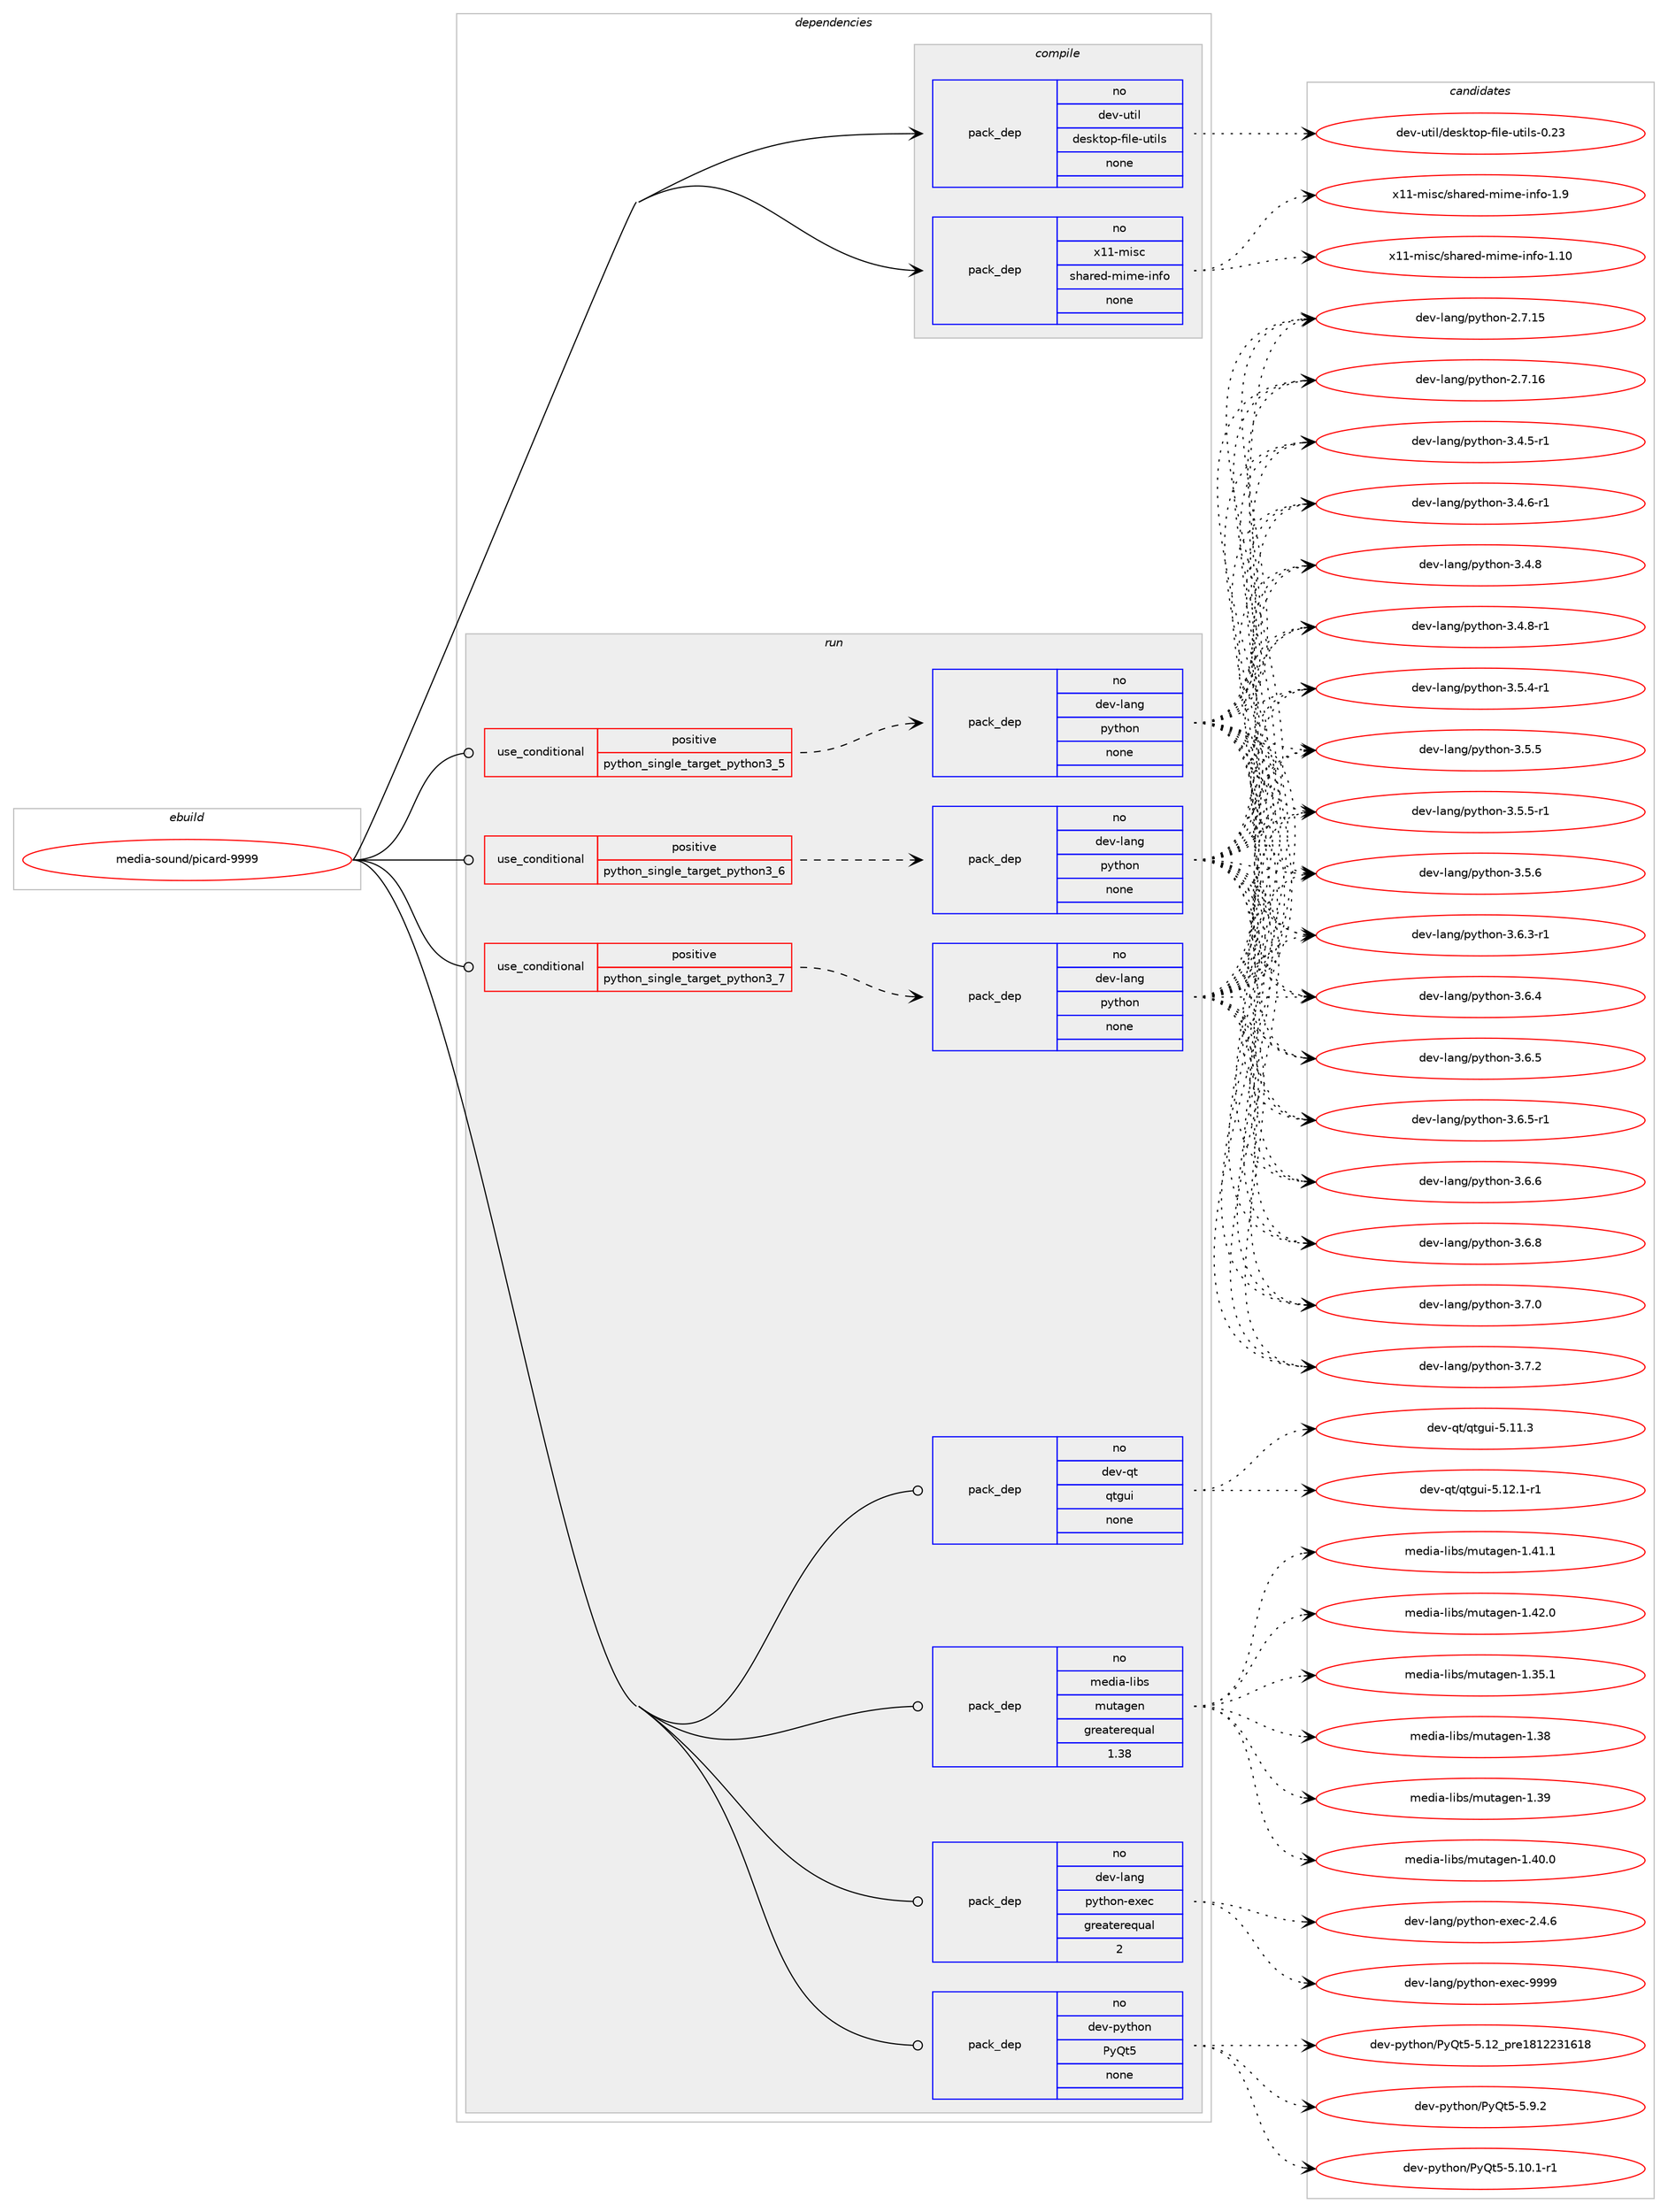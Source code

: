 digraph prolog {

# *************
# Graph options
# *************

newrank=true;
concentrate=true;
compound=true;
graph [rankdir=LR,fontname=Helvetica,fontsize=10,ranksep=1.5];#, ranksep=2.5, nodesep=0.2];
edge  [arrowhead=vee];
node  [fontname=Helvetica,fontsize=10];

# **********
# The ebuild
# **********

subgraph cluster_leftcol {
color=gray;
rank=same;
label=<<i>ebuild</i>>;
id [label="media-sound/picard-9999", color=red, width=4, href="../media-sound/picard-9999.svg"];
}

# ****************
# The dependencies
# ****************

subgraph cluster_midcol {
color=gray;
label=<<i>dependencies</i>>;
subgraph cluster_compile {
fillcolor="#eeeeee";
style=filled;
label=<<i>compile</i>>;
subgraph pack1164839 {
dependency1628981 [label=<<TABLE BORDER="0" CELLBORDER="1" CELLSPACING="0" CELLPADDING="4" WIDTH="220"><TR><TD ROWSPAN="6" CELLPADDING="30">pack_dep</TD></TR><TR><TD WIDTH="110">no</TD></TR><TR><TD>dev-util</TD></TR><TR><TD>desktop-file-utils</TD></TR><TR><TD>none</TD></TR><TR><TD></TD></TR></TABLE>>, shape=none, color=blue];
}
id:e -> dependency1628981:w [weight=20,style="solid",arrowhead="vee"];
subgraph pack1164840 {
dependency1628982 [label=<<TABLE BORDER="0" CELLBORDER="1" CELLSPACING="0" CELLPADDING="4" WIDTH="220"><TR><TD ROWSPAN="6" CELLPADDING="30">pack_dep</TD></TR><TR><TD WIDTH="110">no</TD></TR><TR><TD>x11-misc</TD></TR><TR><TD>shared-mime-info</TD></TR><TR><TD>none</TD></TR><TR><TD></TD></TR></TABLE>>, shape=none, color=blue];
}
id:e -> dependency1628982:w [weight=20,style="solid",arrowhead="vee"];
}
subgraph cluster_compileandrun {
fillcolor="#eeeeee";
style=filled;
label=<<i>compile and run</i>>;
}
subgraph cluster_run {
fillcolor="#eeeeee";
style=filled;
label=<<i>run</i>>;
subgraph cond437835 {
dependency1628983 [label=<<TABLE BORDER="0" CELLBORDER="1" CELLSPACING="0" CELLPADDING="4"><TR><TD ROWSPAN="3" CELLPADDING="10">use_conditional</TD></TR><TR><TD>positive</TD></TR><TR><TD>python_single_target_python3_5</TD></TR></TABLE>>, shape=none, color=red];
subgraph pack1164841 {
dependency1628984 [label=<<TABLE BORDER="0" CELLBORDER="1" CELLSPACING="0" CELLPADDING="4" WIDTH="220"><TR><TD ROWSPAN="6" CELLPADDING="30">pack_dep</TD></TR><TR><TD WIDTH="110">no</TD></TR><TR><TD>dev-lang</TD></TR><TR><TD>python</TD></TR><TR><TD>none</TD></TR><TR><TD></TD></TR></TABLE>>, shape=none, color=blue];
}
dependency1628983:e -> dependency1628984:w [weight=20,style="dashed",arrowhead="vee"];
}
id:e -> dependency1628983:w [weight=20,style="solid",arrowhead="odot"];
subgraph cond437836 {
dependency1628985 [label=<<TABLE BORDER="0" CELLBORDER="1" CELLSPACING="0" CELLPADDING="4"><TR><TD ROWSPAN="3" CELLPADDING="10">use_conditional</TD></TR><TR><TD>positive</TD></TR><TR><TD>python_single_target_python3_6</TD></TR></TABLE>>, shape=none, color=red];
subgraph pack1164842 {
dependency1628986 [label=<<TABLE BORDER="0" CELLBORDER="1" CELLSPACING="0" CELLPADDING="4" WIDTH="220"><TR><TD ROWSPAN="6" CELLPADDING="30">pack_dep</TD></TR><TR><TD WIDTH="110">no</TD></TR><TR><TD>dev-lang</TD></TR><TR><TD>python</TD></TR><TR><TD>none</TD></TR><TR><TD></TD></TR></TABLE>>, shape=none, color=blue];
}
dependency1628985:e -> dependency1628986:w [weight=20,style="dashed",arrowhead="vee"];
}
id:e -> dependency1628985:w [weight=20,style="solid",arrowhead="odot"];
subgraph cond437837 {
dependency1628987 [label=<<TABLE BORDER="0" CELLBORDER="1" CELLSPACING="0" CELLPADDING="4"><TR><TD ROWSPAN="3" CELLPADDING="10">use_conditional</TD></TR><TR><TD>positive</TD></TR><TR><TD>python_single_target_python3_7</TD></TR></TABLE>>, shape=none, color=red];
subgraph pack1164843 {
dependency1628988 [label=<<TABLE BORDER="0" CELLBORDER="1" CELLSPACING="0" CELLPADDING="4" WIDTH="220"><TR><TD ROWSPAN="6" CELLPADDING="30">pack_dep</TD></TR><TR><TD WIDTH="110">no</TD></TR><TR><TD>dev-lang</TD></TR><TR><TD>python</TD></TR><TR><TD>none</TD></TR><TR><TD></TD></TR></TABLE>>, shape=none, color=blue];
}
dependency1628987:e -> dependency1628988:w [weight=20,style="dashed",arrowhead="vee"];
}
id:e -> dependency1628987:w [weight=20,style="solid",arrowhead="odot"];
subgraph pack1164844 {
dependency1628989 [label=<<TABLE BORDER="0" CELLBORDER="1" CELLSPACING="0" CELLPADDING="4" WIDTH="220"><TR><TD ROWSPAN="6" CELLPADDING="30">pack_dep</TD></TR><TR><TD WIDTH="110">no</TD></TR><TR><TD>dev-lang</TD></TR><TR><TD>python-exec</TD></TR><TR><TD>greaterequal</TD></TR><TR><TD>2</TD></TR></TABLE>>, shape=none, color=blue];
}
id:e -> dependency1628989:w [weight=20,style="solid",arrowhead="odot"];
subgraph pack1164845 {
dependency1628990 [label=<<TABLE BORDER="0" CELLBORDER="1" CELLSPACING="0" CELLPADDING="4" WIDTH="220"><TR><TD ROWSPAN="6" CELLPADDING="30">pack_dep</TD></TR><TR><TD WIDTH="110">no</TD></TR><TR><TD>dev-python</TD></TR><TR><TD>PyQt5</TD></TR><TR><TD>none</TD></TR><TR><TD></TD></TR></TABLE>>, shape=none, color=blue];
}
id:e -> dependency1628990:w [weight=20,style="solid",arrowhead="odot"];
subgraph pack1164846 {
dependency1628991 [label=<<TABLE BORDER="0" CELLBORDER="1" CELLSPACING="0" CELLPADDING="4" WIDTH="220"><TR><TD ROWSPAN="6" CELLPADDING="30">pack_dep</TD></TR><TR><TD WIDTH="110">no</TD></TR><TR><TD>dev-qt</TD></TR><TR><TD>qtgui</TD></TR><TR><TD>none</TD></TR><TR><TD></TD></TR></TABLE>>, shape=none, color=blue];
}
id:e -> dependency1628991:w [weight=20,style="solid",arrowhead="odot"];
subgraph pack1164847 {
dependency1628992 [label=<<TABLE BORDER="0" CELLBORDER="1" CELLSPACING="0" CELLPADDING="4" WIDTH="220"><TR><TD ROWSPAN="6" CELLPADDING="30">pack_dep</TD></TR><TR><TD WIDTH="110">no</TD></TR><TR><TD>media-libs</TD></TR><TR><TD>mutagen</TD></TR><TR><TD>greaterequal</TD></TR><TR><TD>1.38</TD></TR></TABLE>>, shape=none, color=blue];
}
id:e -> dependency1628992:w [weight=20,style="solid",arrowhead="odot"];
}
}

# **************
# The candidates
# **************

subgraph cluster_choices {
rank=same;
color=gray;
label=<<i>candidates</i>>;

subgraph choice1164839 {
color=black;
nodesep=1;
choice100101118451171161051084710010111510711611111245102105108101451171161051081154548465051 [label="dev-util/desktop-file-utils-0.23", color=red, width=4,href="../dev-util/desktop-file-utils-0.23.svg"];
dependency1628981:e -> choice100101118451171161051084710010111510711611111245102105108101451171161051081154548465051:w [style=dotted,weight="100"];
}
subgraph choice1164840 {
color=black;
nodesep=1;
choice12049494510910511599471151049711410110045109105109101451051101021114549464948 [label="x11-misc/shared-mime-info-1.10", color=red, width=4,href="../x11-misc/shared-mime-info-1.10.svg"];
choice120494945109105115994711510497114101100451091051091014510511010211145494657 [label="x11-misc/shared-mime-info-1.9", color=red, width=4,href="../x11-misc/shared-mime-info-1.9.svg"];
dependency1628982:e -> choice12049494510910511599471151049711410110045109105109101451051101021114549464948:w [style=dotted,weight="100"];
dependency1628982:e -> choice120494945109105115994711510497114101100451091051091014510511010211145494657:w [style=dotted,weight="100"];
}
subgraph choice1164841 {
color=black;
nodesep=1;
choice10010111845108971101034711212111610411111045504655464953 [label="dev-lang/python-2.7.15", color=red, width=4,href="../dev-lang/python-2.7.15.svg"];
choice10010111845108971101034711212111610411111045504655464954 [label="dev-lang/python-2.7.16", color=red, width=4,href="../dev-lang/python-2.7.16.svg"];
choice1001011184510897110103471121211161041111104551465246534511449 [label="dev-lang/python-3.4.5-r1", color=red, width=4,href="../dev-lang/python-3.4.5-r1.svg"];
choice1001011184510897110103471121211161041111104551465246544511449 [label="dev-lang/python-3.4.6-r1", color=red, width=4,href="../dev-lang/python-3.4.6-r1.svg"];
choice100101118451089711010347112121116104111110455146524656 [label="dev-lang/python-3.4.8", color=red, width=4,href="../dev-lang/python-3.4.8.svg"];
choice1001011184510897110103471121211161041111104551465246564511449 [label="dev-lang/python-3.4.8-r1", color=red, width=4,href="../dev-lang/python-3.4.8-r1.svg"];
choice1001011184510897110103471121211161041111104551465346524511449 [label="dev-lang/python-3.5.4-r1", color=red, width=4,href="../dev-lang/python-3.5.4-r1.svg"];
choice100101118451089711010347112121116104111110455146534653 [label="dev-lang/python-3.5.5", color=red, width=4,href="../dev-lang/python-3.5.5.svg"];
choice1001011184510897110103471121211161041111104551465346534511449 [label="dev-lang/python-3.5.5-r1", color=red, width=4,href="../dev-lang/python-3.5.5-r1.svg"];
choice100101118451089711010347112121116104111110455146534654 [label="dev-lang/python-3.5.6", color=red, width=4,href="../dev-lang/python-3.5.6.svg"];
choice1001011184510897110103471121211161041111104551465446514511449 [label="dev-lang/python-3.6.3-r1", color=red, width=4,href="../dev-lang/python-3.6.3-r1.svg"];
choice100101118451089711010347112121116104111110455146544652 [label="dev-lang/python-3.6.4", color=red, width=4,href="../dev-lang/python-3.6.4.svg"];
choice100101118451089711010347112121116104111110455146544653 [label="dev-lang/python-3.6.5", color=red, width=4,href="../dev-lang/python-3.6.5.svg"];
choice1001011184510897110103471121211161041111104551465446534511449 [label="dev-lang/python-3.6.5-r1", color=red, width=4,href="../dev-lang/python-3.6.5-r1.svg"];
choice100101118451089711010347112121116104111110455146544654 [label="dev-lang/python-3.6.6", color=red, width=4,href="../dev-lang/python-3.6.6.svg"];
choice100101118451089711010347112121116104111110455146544656 [label="dev-lang/python-3.6.8", color=red, width=4,href="../dev-lang/python-3.6.8.svg"];
choice100101118451089711010347112121116104111110455146554648 [label="dev-lang/python-3.7.0", color=red, width=4,href="../dev-lang/python-3.7.0.svg"];
choice100101118451089711010347112121116104111110455146554650 [label="dev-lang/python-3.7.2", color=red, width=4,href="../dev-lang/python-3.7.2.svg"];
dependency1628984:e -> choice10010111845108971101034711212111610411111045504655464953:w [style=dotted,weight="100"];
dependency1628984:e -> choice10010111845108971101034711212111610411111045504655464954:w [style=dotted,weight="100"];
dependency1628984:e -> choice1001011184510897110103471121211161041111104551465246534511449:w [style=dotted,weight="100"];
dependency1628984:e -> choice1001011184510897110103471121211161041111104551465246544511449:w [style=dotted,weight="100"];
dependency1628984:e -> choice100101118451089711010347112121116104111110455146524656:w [style=dotted,weight="100"];
dependency1628984:e -> choice1001011184510897110103471121211161041111104551465246564511449:w [style=dotted,weight="100"];
dependency1628984:e -> choice1001011184510897110103471121211161041111104551465346524511449:w [style=dotted,weight="100"];
dependency1628984:e -> choice100101118451089711010347112121116104111110455146534653:w [style=dotted,weight="100"];
dependency1628984:e -> choice1001011184510897110103471121211161041111104551465346534511449:w [style=dotted,weight="100"];
dependency1628984:e -> choice100101118451089711010347112121116104111110455146534654:w [style=dotted,weight="100"];
dependency1628984:e -> choice1001011184510897110103471121211161041111104551465446514511449:w [style=dotted,weight="100"];
dependency1628984:e -> choice100101118451089711010347112121116104111110455146544652:w [style=dotted,weight="100"];
dependency1628984:e -> choice100101118451089711010347112121116104111110455146544653:w [style=dotted,weight="100"];
dependency1628984:e -> choice1001011184510897110103471121211161041111104551465446534511449:w [style=dotted,weight="100"];
dependency1628984:e -> choice100101118451089711010347112121116104111110455146544654:w [style=dotted,weight="100"];
dependency1628984:e -> choice100101118451089711010347112121116104111110455146544656:w [style=dotted,weight="100"];
dependency1628984:e -> choice100101118451089711010347112121116104111110455146554648:w [style=dotted,weight="100"];
dependency1628984:e -> choice100101118451089711010347112121116104111110455146554650:w [style=dotted,weight="100"];
}
subgraph choice1164842 {
color=black;
nodesep=1;
choice10010111845108971101034711212111610411111045504655464953 [label="dev-lang/python-2.7.15", color=red, width=4,href="../dev-lang/python-2.7.15.svg"];
choice10010111845108971101034711212111610411111045504655464954 [label="dev-lang/python-2.7.16", color=red, width=4,href="../dev-lang/python-2.7.16.svg"];
choice1001011184510897110103471121211161041111104551465246534511449 [label="dev-lang/python-3.4.5-r1", color=red, width=4,href="../dev-lang/python-3.4.5-r1.svg"];
choice1001011184510897110103471121211161041111104551465246544511449 [label="dev-lang/python-3.4.6-r1", color=red, width=4,href="../dev-lang/python-3.4.6-r1.svg"];
choice100101118451089711010347112121116104111110455146524656 [label="dev-lang/python-3.4.8", color=red, width=4,href="../dev-lang/python-3.4.8.svg"];
choice1001011184510897110103471121211161041111104551465246564511449 [label="dev-lang/python-3.4.8-r1", color=red, width=4,href="../dev-lang/python-3.4.8-r1.svg"];
choice1001011184510897110103471121211161041111104551465346524511449 [label="dev-lang/python-3.5.4-r1", color=red, width=4,href="../dev-lang/python-3.5.4-r1.svg"];
choice100101118451089711010347112121116104111110455146534653 [label="dev-lang/python-3.5.5", color=red, width=4,href="../dev-lang/python-3.5.5.svg"];
choice1001011184510897110103471121211161041111104551465346534511449 [label="dev-lang/python-3.5.5-r1", color=red, width=4,href="../dev-lang/python-3.5.5-r1.svg"];
choice100101118451089711010347112121116104111110455146534654 [label="dev-lang/python-3.5.6", color=red, width=4,href="../dev-lang/python-3.5.6.svg"];
choice1001011184510897110103471121211161041111104551465446514511449 [label="dev-lang/python-3.6.3-r1", color=red, width=4,href="../dev-lang/python-3.6.3-r1.svg"];
choice100101118451089711010347112121116104111110455146544652 [label="dev-lang/python-3.6.4", color=red, width=4,href="../dev-lang/python-3.6.4.svg"];
choice100101118451089711010347112121116104111110455146544653 [label="dev-lang/python-3.6.5", color=red, width=4,href="../dev-lang/python-3.6.5.svg"];
choice1001011184510897110103471121211161041111104551465446534511449 [label="dev-lang/python-3.6.5-r1", color=red, width=4,href="../dev-lang/python-3.6.5-r1.svg"];
choice100101118451089711010347112121116104111110455146544654 [label="dev-lang/python-3.6.6", color=red, width=4,href="../dev-lang/python-3.6.6.svg"];
choice100101118451089711010347112121116104111110455146544656 [label="dev-lang/python-3.6.8", color=red, width=4,href="../dev-lang/python-3.6.8.svg"];
choice100101118451089711010347112121116104111110455146554648 [label="dev-lang/python-3.7.0", color=red, width=4,href="../dev-lang/python-3.7.0.svg"];
choice100101118451089711010347112121116104111110455146554650 [label="dev-lang/python-3.7.2", color=red, width=4,href="../dev-lang/python-3.7.2.svg"];
dependency1628986:e -> choice10010111845108971101034711212111610411111045504655464953:w [style=dotted,weight="100"];
dependency1628986:e -> choice10010111845108971101034711212111610411111045504655464954:w [style=dotted,weight="100"];
dependency1628986:e -> choice1001011184510897110103471121211161041111104551465246534511449:w [style=dotted,weight="100"];
dependency1628986:e -> choice1001011184510897110103471121211161041111104551465246544511449:w [style=dotted,weight="100"];
dependency1628986:e -> choice100101118451089711010347112121116104111110455146524656:w [style=dotted,weight="100"];
dependency1628986:e -> choice1001011184510897110103471121211161041111104551465246564511449:w [style=dotted,weight="100"];
dependency1628986:e -> choice1001011184510897110103471121211161041111104551465346524511449:w [style=dotted,weight="100"];
dependency1628986:e -> choice100101118451089711010347112121116104111110455146534653:w [style=dotted,weight="100"];
dependency1628986:e -> choice1001011184510897110103471121211161041111104551465346534511449:w [style=dotted,weight="100"];
dependency1628986:e -> choice100101118451089711010347112121116104111110455146534654:w [style=dotted,weight="100"];
dependency1628986:e -> choice1001011184510897110103471121211161041111104551465446514511449:w [style=dotted,weight="100"];
dependency1628986:e -> choice100101118451089711010347112121116104111110455146544652:w [style=dotted,weight="100"];
dependency1628986:e -> choice100101118451089711010347112121116104111110455146544653:w [style=dotted,weight="100"];
dependency1628986:e -> choice1001011184510897110103471121211161041111104551465446534511449:w [style=dotted,weight="100"];
dependency1628986:e -> choice100101118451089711010347112121116104111110455146544654:w [style=dotted,weight="100"];
dependency1628986:e -> choice100101118451089711010347112121116104111110455146544656:w [style=dotted,weight="100"];
dependency1628986:e -> choice100101118451089711010347112121116104111110455146554648:w [style=dotted,weight="100"];
dependency1628986:e -> choice100101118451089711010347112121116104111110455146554650:w [style=dotted,weight="100"];
}
subgraph choice1164843 {
color=black;
nodesep=1;
choice10010111845108971101034711212111610411111045504655464953 [label="dev-lang/python-2.7.15", color=red, width=4,href="../dev-lang/python-2.7.15.svg"];
choice10010111845108971101034711212111610411111045504655464954 [label="dev-lang/python-2.7.16", color=red, width=4,href="../dev-lang/python-2.7.16.svg"];
choice1001011184510897110103471121211161041111104551465246534511449 [label="dev-lang/python-3.4.5-r1", color=red, width=4,href="../dev-lang/python-3.4.5-r1.svg"];
choice1001011184510897110103471121211161041111104551465246544511449 [label="dev-lang/python-3.4.6-r1", color=red, width=4,href="../dev-lang/python-3.4.6-r1.svg"];
choice100101118451089711010347112121116104111110455146524656 [label="dev-lang/python-3.4.8", color=red, width=4,href="../dev-lang/python-3.4.8.svg"];
choice1001011184510897110103471121211161041111104551465246564511449 [label="dev-lang/python-3.4.8-r1", color=red, width=4,href="../dev-lang/python-3.4.8-r1.svg"];
choice1001011184510897110103471121211161041111104551465346524511449 [label="dev-lang/python-3.5.4-r1", color=red, width=4,href="../dev-lang/python-3.5.4-r1.svg"];
choice100101118451089711010347112121116104111110455146534653 [label="dev-lang/python-3.5.5", color=red, width=4,href="../dev-lang/python-3.5.5.svg"];
choice1001011184510897110103471121211161041111104551465346534511449 [label="dev-lang/python-3.5.5-r1", color=red, width=4,href="../dev-lang/python-3.5.5-r1.svg"];
choice100101118451089711010347112121116104111110455146534654 [label="dev-lang/python-3.5.6", color=red, width=4,href="../dev-lang/python-3.5.6.svg"];
choice1001011184510897110103471121211161041111104551465446514511449 [label="dev-lang/python-3.6.3-r1", color=red, width=4,href="../dev-lang/python-3.6.3-r1.svg"];
choice100101118451089711010347112121116104111110455146544652 [label="dev-lang/python-3.6.4", color=red, width=4,href="../dev-lang/python-3.6.4.svg"];
choice100101118451089711010347112121116104111110455146544653 [label="dev-lang/python-3.6.5", color=red, width=4,href="../dev-lang/python-3.6.5.svg"];
choice1001011184510897110103471121211161041111104551465446534511449 [label="dev-lang/python-3.6.5-r1", color=red, width=4,href="../dev-lang/python-3.6.5-r1.svg"];
choice100101118451089711010347112121116104111110455146544654 [label="dev-lang/python-3.6.6", color=red, width=4,href="../dev-lang/python-3.6.6.svg"];
choice100101118451089711010347112121116104111110455146544656 [label="dev-lang/python-3.6.8", color=red, width=4,href="../dev-lang/python-3.6.8.svg"];
choice100101118451089711010347112121116104111110455146554648 [label="dev-lang/python-3.7.0", color=red, width=4,href="../dev-lang/python-3.7.0.svg"];
choice100101118451089711010347112121116104111110455146554650 [label="dev-lang/python-3.7.2", color=red, width=4,href="../dev-lang/python-3.7.2.svg"];
dependency1628988:e -> choice10010111845108971101034711212111610411111045504655464953:w [style=dotted,weight="100"];
dependency1628988:e -> choice10010111845108971101034711212111610411111045504655464954:w [style=dotted,weight="100"];
dependency1628988:e -> choice1001011184510897110103471121211161041111104551465246534511449:w [style=dotted,weight="100"];
dependency1628988:e -> choice1001011184510897110103471121211161041111104551465246544511449:w [style=dotted,weight="100"];
dependency1628988:e -> choice100101118451089711010347112121116104111110455146524656:w [style=dotted,weight="100"];
dependency1628988:e -> choice1001011184510897110103471121211161041111104551465246564511449:w [style=dotted,weight="100"];
dependency1628988:e -> choice1001011184510897110103471121211161041111104551465346524511449:w [style=dotted,weight="100"];
dependency1628988:e -> choice100101118451089711010347112121116104111110455146534653:w [style=dotted,weight="100"];
dependency1628988:e -> choice1001011184510897110103471121211161041111104551465346534511449:w [style=dotted,weight="100"];
dependency1628988:e -> choice100101118451089711010347112121116104111110455146534654:w [style=dotted,weight="100"];
dependency1628988:e -> choice1001011184510897110103471121211161041111104551465446514511449:w [style=dotted,weight="100"];
dependency1628988:e -> choice100101118451089711010347112121116104111110455146544652:w [style=dotted,weight="100"];
dependency1628988:e -> choice100101118451089711010347112121116104111110455146544653:w [style=dotted,weight="100"];
dependency1628988:e -> choice1001011184510897110103471121211161041111104551465446534511449:w [style=dotted,weight="100"];
dependency1628988:e -> choice100101118451089711010347112121116104111110455146544654:w [style=dotted,weight="100"];
dependency1628988:e -> choice100101118451089711010347112121116104111110455146544656:w [style=dotted,weight="100"];
dependency1628988:e -> choice100101118451089711010347112121116104111110455146554648:w [style=dotted,weight="100"];
dependency1628988:e -> choice100101118451089711010347112121116104111110455146554650:w [style=dotted,weight="100"];
}
subgraph choice1164844 {
color=black;
nodesep=1;
choice1001011184510897110103471121211161041111104510112010199455046524654 [label="dev-lang/python-exec-2.4.6", color=red, width=4,href="../dev-lang/python-exec-2.4.6.svg"];
choice10010111845108971101034711212111610411111045101120101994557575757 [label="dev-lang/python-exec-9999", color=red, width=4,href="../dev-lang/python-exec-9999.svg"];
dependency1628989:e -> choice1001011184510897110103471121211161041111104510112010199455046524654:w [style=dotted,weight="100"];
dependency1628989:e -> choice10010111845108971101034711212111610411111045101120101994557575757:w [style=dotted,weight="100"];
}
subgraph choice1164845 {
color=black;
nodesep=1;
choice1001011184511212111610411111047801218111653455346494846494511449 [label="dev-python/PyQt5-5.10.1-r1", color=red, width=4,href="../dev-python/PyQt5-5.10.1-r1.svg"];
choice100101118451121211161041111104780121811165345534649509511211410149564950505149544956 [label="dev-python/PyQt5-5.12_pre1812231618", color=red, width=4,href="../dev-python/PyQt5-5.12_pre1812231618.svg"];
choice1001011184511212111610411111047801218111653455346574650 [label="dev-python/PyQt5-5.9.2", color=red, width=4,href="../dev-python/PyQt5-5.9.2.svg"];
dependency1628990:e -> choice1001011184511212111610411111047801218111653455346494846494511449:w [style=dotted,weight="100"];
dependency1628990:e -> choice100101118451121211161041111104780121811165345534649509511211410149564950505149544956:w [style=dotted,weight="100"];
dependency1628990:e -> choice1001011184511212111610411111047801218111653455346574650:w [style=dotted,weight="100"];
}
subgraph choice1164846 {
color=black;
nodesep=1;
choice100101118451131164711311610311710545534649494651 [label="dev-qt/qtgui-5.11.3", color=red, width=4,href="../dev-qt/qtgui-5.11.3.svg"];
choice1001011184511311647113116103117105455346495046494511449 [label="dev-qt/qtgui-5.12.1-r1", color=red, width=4,href="../dev-qt/qtgui-5.12.1-r1.svg"];
dependency1628991:e -> choice100101118451131164711311610311710545534649494651:w [style=dotted,weight="100"];
dependency1628991:e -> choice1001011184511311647113116103117105455346495046494511449:w [style=dotted,weight="100"];
}
subgraph choice1164847 {
color=black;
nodesep=1;
choice109101100105974510810598115471091171169710310111045494651534649 [label="media-libs/mutagen-1.35.1", color=red, width=4,href="../media-libs/mutagen-1.35.1.svg"];
choice10910110010597451081059811547109117116971031011104549465156 [label="media-libs/mutagen-1.38", color=red, width=4,href="../media-libs/mutagen-1.38.svg"];
choice10910110010597451081059811547109117116971031011104549465157 [label="media-libs/mutagen-1.39", color=red, width=4,href="../media-libs/mutagen-1.39.svg"];
choice109101100105974510810598115471091171169710310111045494652484648 [label="media-libs/mutagen-1.40.0", color=red, width=4,href="../media-libs/mutagen-1.40.0.svg"];
choice109101100105974510810598115471091171169710310111045494652494649 [label="media-libs/mutagen-1.41.1", color=red, width=4,href="../media-libs/mutagen-1.41.1.svg"];
choice109101100105974510810598115471091171169710310111045494652504648 [label="media-libs/mutagen-1.42.0", color=red, width=4,href="../media-libs/mutagen-1.42.0.svg"];
dependency1628992:e -> choice109101100105974510810598115471091171169710310111045494651534649:w [style=dotted,weight="100"];
dependency1628992:e -> choice10910110010597451081059811547109117116971031011104549465156:w [style=dotted,weight="100"];
dependency1628992:e -> choice10910110010597451081059811547109117116971031011104549465157:w [style=dotted,weight="100"];
dependency1628992:e -> choice109101100105974510810598115471091171169710310111045494652484648:w [style=dotted,weight="100"];
dependency1628992:e -> choice109101100105974510810598115471091171169710310111045494652494649:w [style=dotted,weight="100"];
dependency1628992:e -> choice109101100105974510810598115471091171169710310111045494652504648:w [style=dotted,weight="100"];
}
}

}
